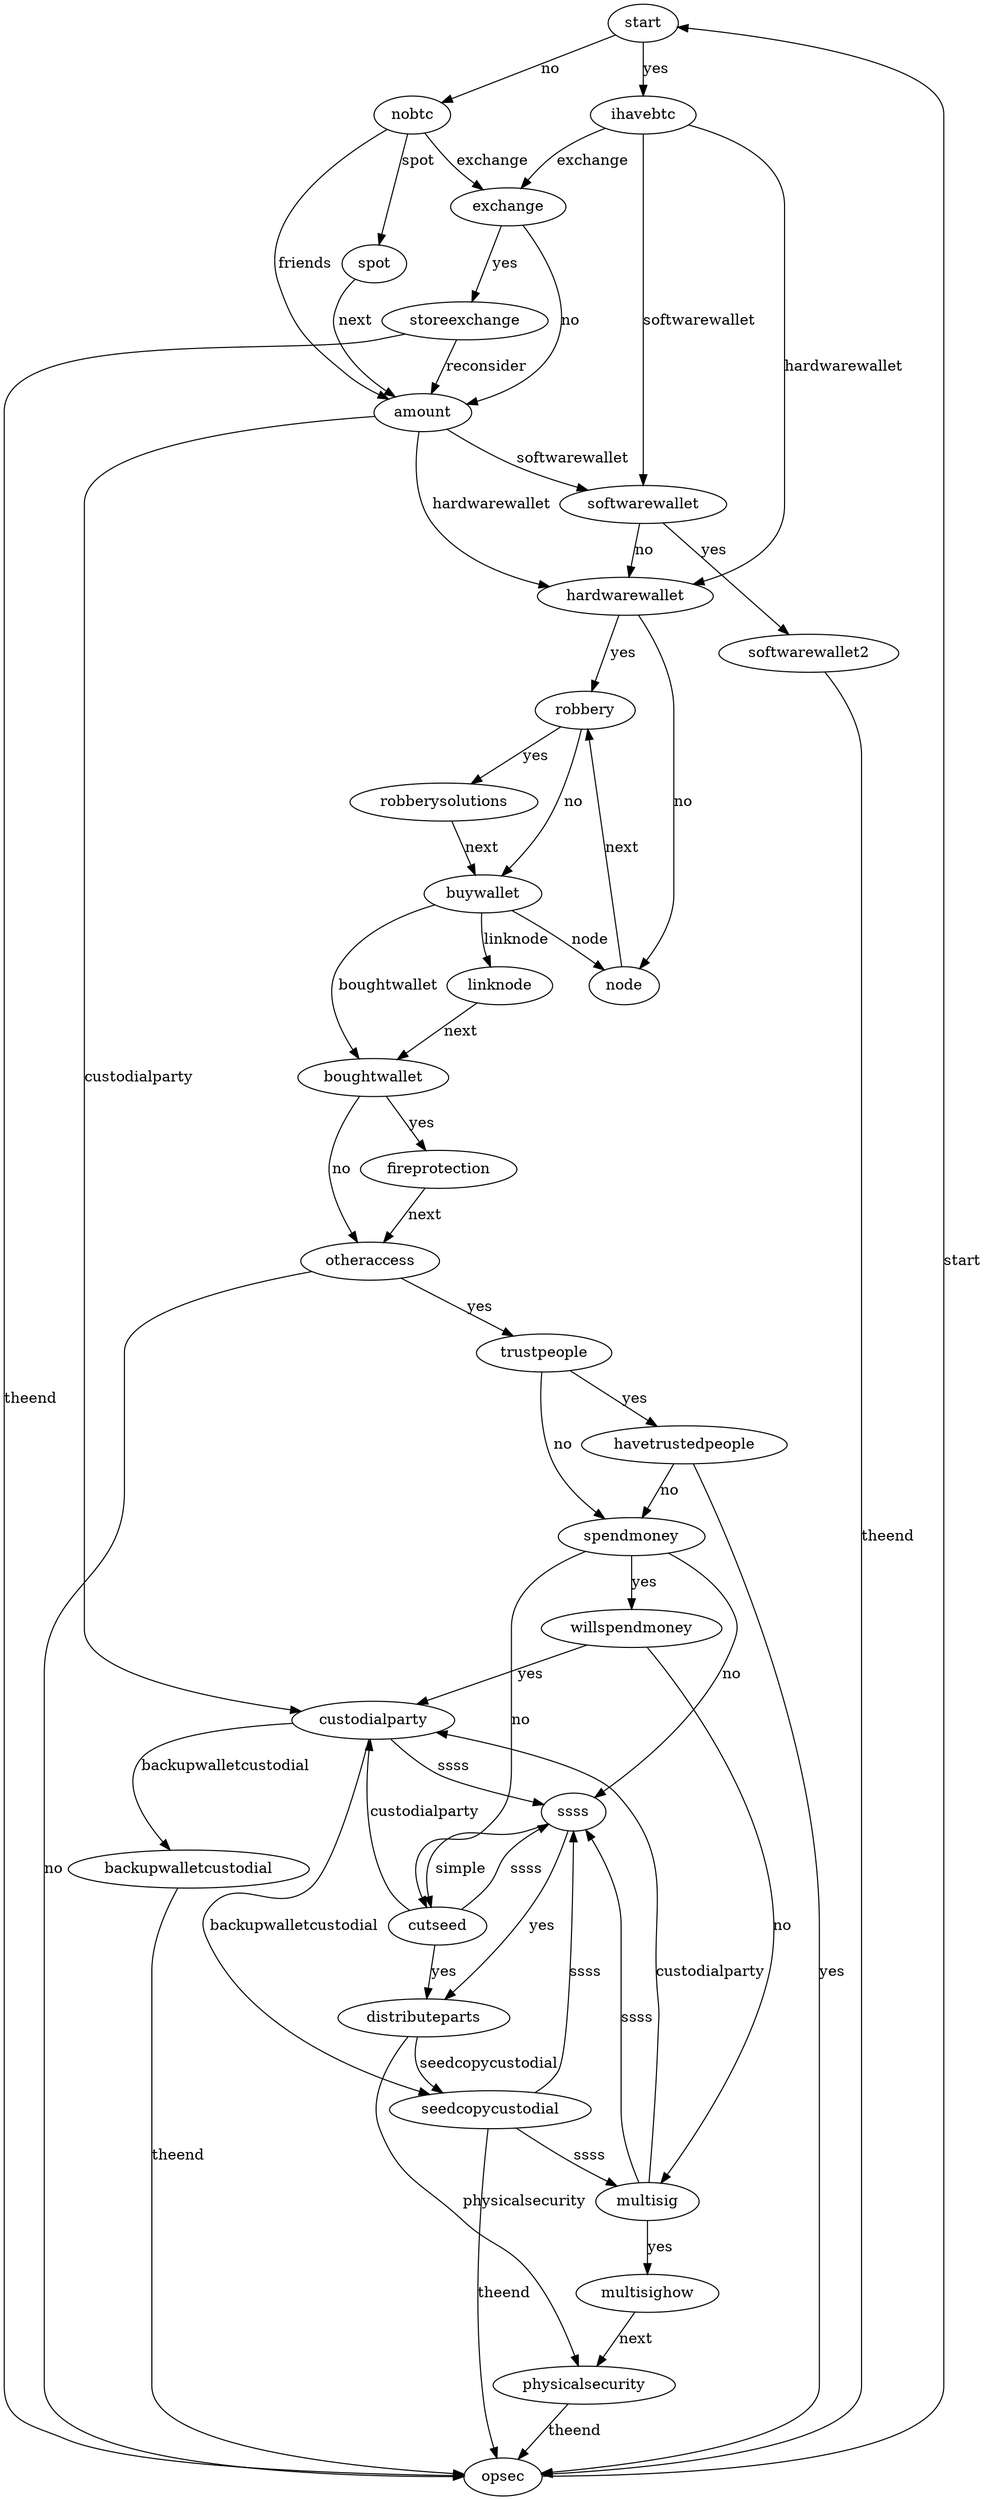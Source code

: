 digraph G {
  #rankdir=LR;
  overlap=false
  splines=true
  tailclip=false
  headclip=false
_start [label="start"]
_start -> _nobtc [label="no"]
_start -> _ihavebtc [label="yes"]
_ihavebtc [label="ihavebtc"]
_ihavebtc -> _exchange [label="exchange"]
_ihavebtc -> _hardwarewallet [label="hardwarewallet"]
_ihavebtc -> _softwarewallet [label="softwarewallet"]
_nobtc [label="nobtc"]
_nobtc -> _spot [label="spot"]
_nobtc -> _amount [label="friends"]
_nobtc -> _exchange [label="exchange"]
_spot [label="spot"]
_spot -> _amount [label="next"]
_exchange [label="exchange"]
_exchange -> _storeexchange [label="yes"]
_exchange -> _amount [label="no"]
_amount [label="amount"]
_amount -> _softwarewallet [label="softwarewallet"]
_amount -> _hardwarewallet [label="hardwarewallet"]
_amount -> _custodialparty [label="custodialparty"]
_storeexchange [label="storeexchange"]
_storeexchange -> _amount [label="reconsider"]
_storeexchange -> _opsec [label="theend"]
_softwarewallet [label="softwarewallet"]
_softwarewallet -> _softwarewallet2 [label="yes"]
_softwarewallet -> _hardwarewallet [label="no"]
_softwarewallet2 [label="softwarewallet2"]
_softwarewallet2 -> _opsec [label="theend"]
_hardwarewallet [label="hardwarewallet"]
_hardwarewallet -> _robbery [label="yes"]
_hardwarewallet -> _node [label="no"]
_node [label="node"]
_node -> _robbery [label="next"]
_robbery [label="robbery"]
_robbery -> _robberysolutions [label="yes"]
_robbery -> _buywallet [label="no"]
_robberysolutions [label="robberysolutions"]
_robberysolutions -> _buywallet [label="next"]
_buywallet [label="buywallet"]
_buywallet -> _linknode [label="linknode"]
_buywallet -> _boughtwallet [label="boughtwallet"]
_buywallet -> _node [label="node"]
_linknode [label="linknode"]
_linknode -> _boughtwallet [label="next"]
_boughtwallet [label="boughtwallet"]
_boughtwallet -> _fireprotection [label="yes"]
_boughtwallet -> _otheraccess [label="no"]
_fireprotection [label="fireprotection"]
_fireprotection -> _otheraccess [label="next"]
_otheraccess [label="otheraccess"]
_otheraccess -> _trustpeople [label="yes"]
_otheraccess -> _opsec [label="no"]
_trustpeople [label="trustpeople"]
_trustpeople -> _havetrustedpeople [label="yes"]
_trustpeople -> _spendmoney [label="no"]
_havetrustedpeople [label="havetrustedpeople"]
_havetrustedpeople -> _opsec [label="yes"]
_havetrustedpeople -> _spendmoney [label="no"]
_spendmoney [label="spendmoney"]
_spendmoney -> _willspendmoney [label="yes"]
_spendmoney -> _ssss [label="no"]
_spendmoney -> _cutseed [label="no"]
_willspendmoney [label="willspendmoney"]
_willspendmoney -> _custodialparty [label="yes"]
_willspendmoney -> _multisig [label="no"]
_ssss [label="ssss"]
_ssss -> _distributeparts [label="yes"]
_ssss -> _cutseed [label="simple"]
_cutseed [label="cutseed"]
_cutseed -> _distributeparts [label="yes"]
_cutseed -> _ssss [label="ssss"]
_cutseed -> _custodialparty [label="custodialparty"]
_custodialparty [label="custodialparty"]
_custodialparty -> _backupwalletcustodial [label="backupwalletcustodial"]
_custodialparty -> _seedcopycustodial [label="backupwalletcustodial"]
_custodialparty -> _ssss [label="ssss"]
_multisig [label="multisig"]
_multisig -> _multisighow [label="yes"]
_multisig -> _custodialparty [label="custodialparty"]
_multisig -> _ssss [label="ssss"]
_distributeparts [label="distributeparts"]
_distributeparts -> _physicalsecurity [label="physicalsecurity"]
_distributeparts -> _seedcopycustodial [label="seedcopycustodial"]
_backupwalletcustodial [label="backupwalletcustodial"]
_backupwalletcustodial -> _opsec [label="theend"]
_seedcopycustodial [label="seedcopycustodial"]
_seedcopycustodial -> _opsec [label="theend"]
_seedcopycustodial -> _multisig [label="ssss"]
_seedcopycustodial -> _ssss [label="ssss"]
_multisighow [label="multisighow"]
_multisighow -> _physicalsecurity [label="next"]
_physicalsecurity [label="physicalsecurity"]
_physicalsecurity -> _opsec [label="theend"]
_opsec [label="opsec"]
_opsec -> _start [label="start"]
}
